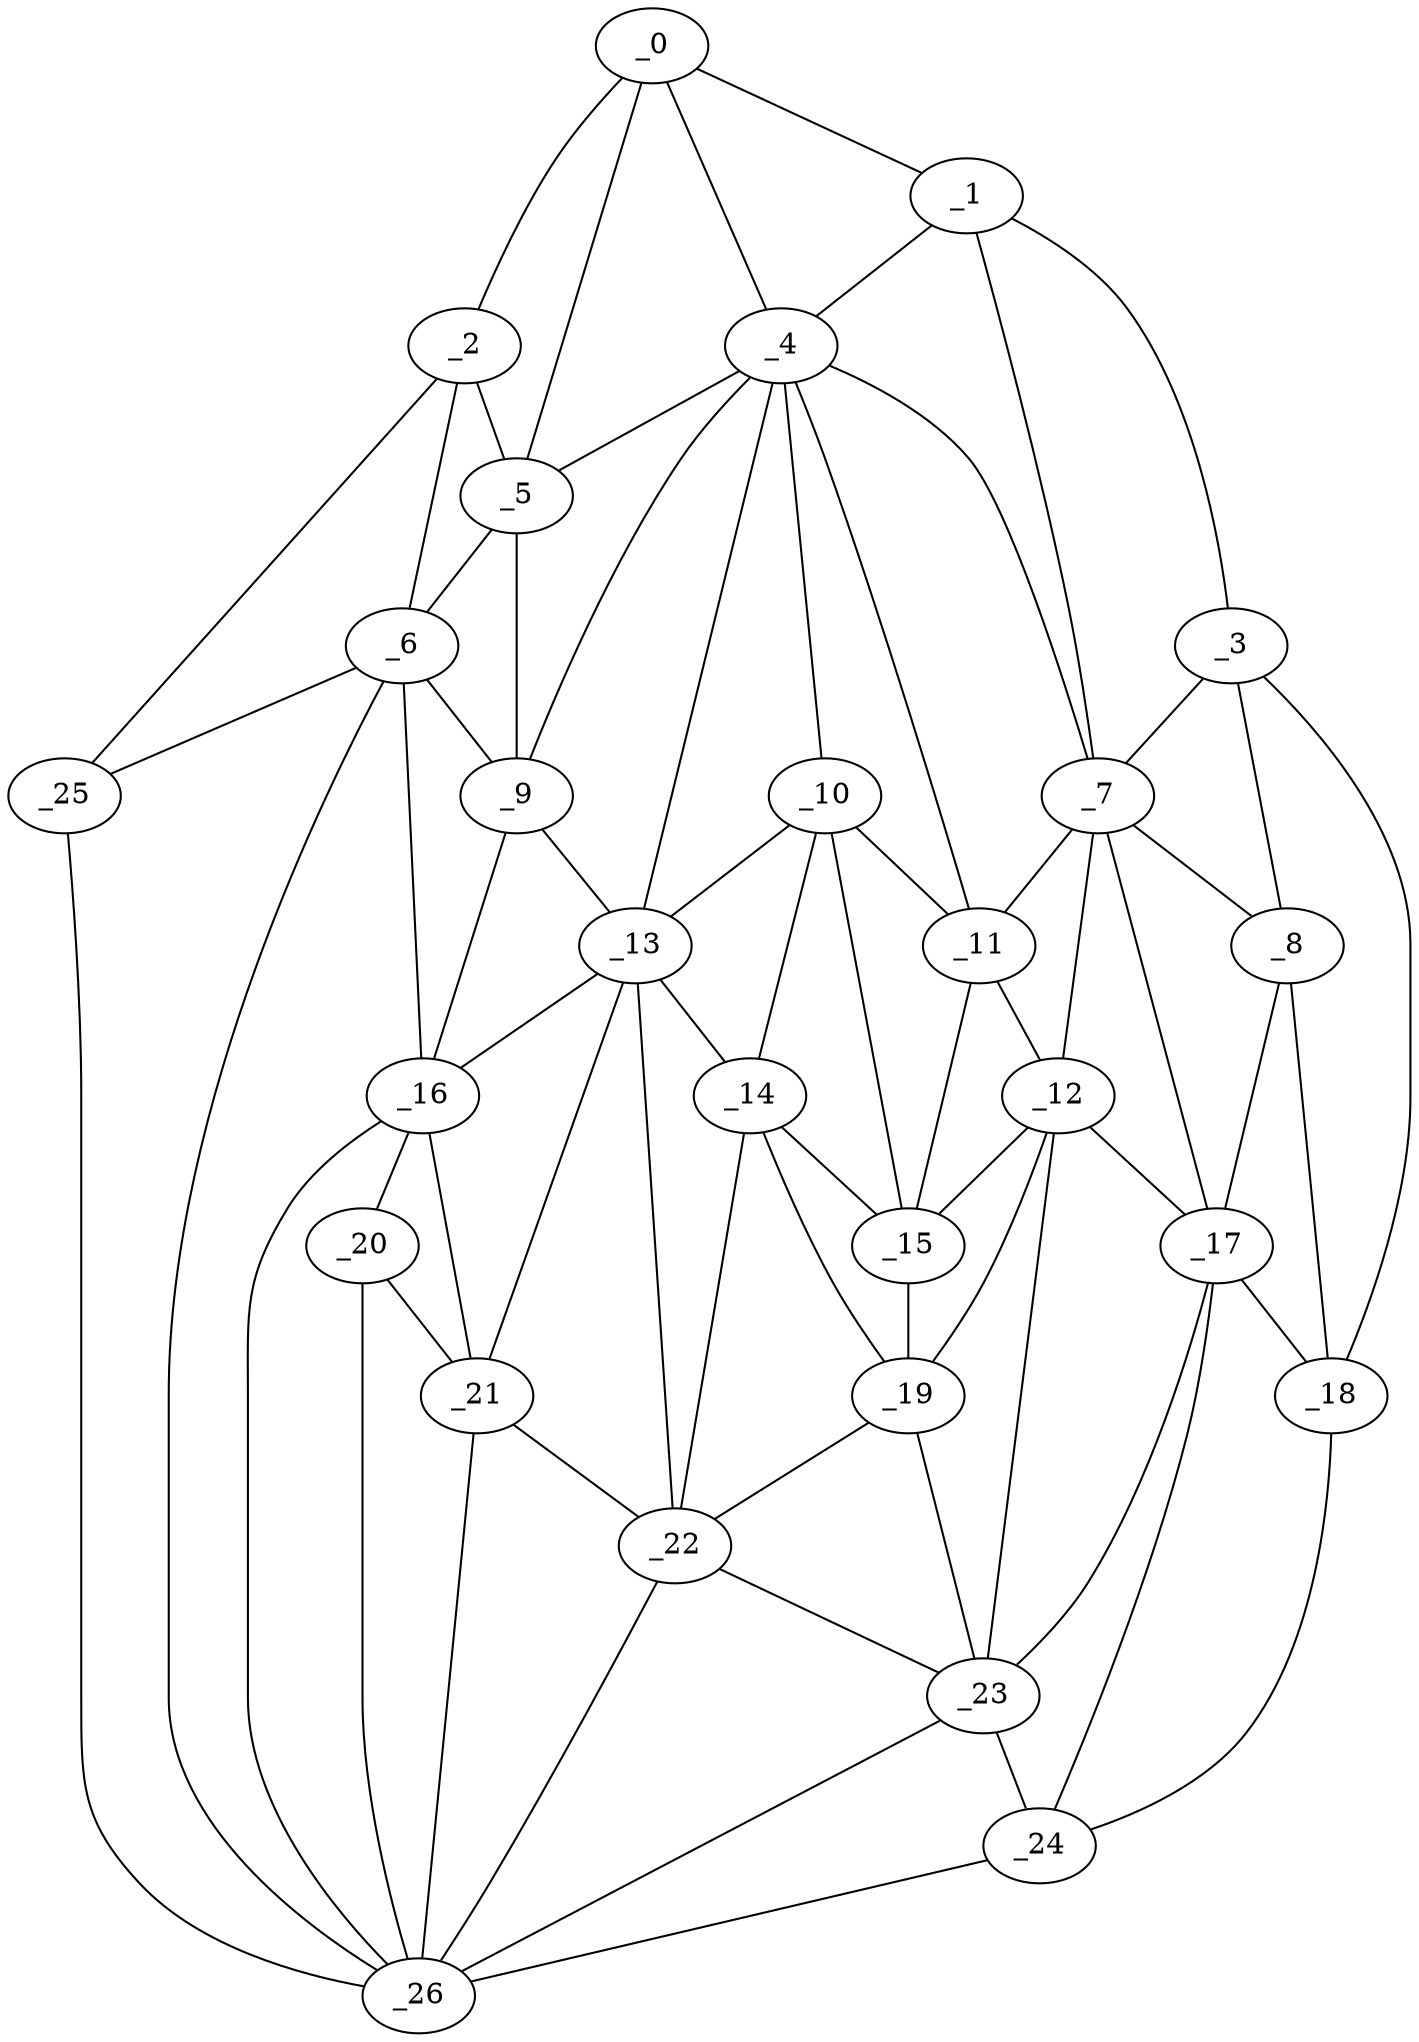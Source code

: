 graph "obj90__165.gxl" {
	_0	 [x=33,
		y=43];
	_1	 [x=33,
		y=116];
	_0 -- _1	 [valence=1];
	_2	 [x=34,
		y=7];
	_0 -- _2	 [valence=1];
	_4	 [x=46,
		y=97];
	_0 -- _4	 [valence=2];
	_5	 [x=51,
		y=51];
	_0 -- _5	 [valence=2];
	_3	 [x=36,
		y=125];
	_1 -- _3	 [valence=1];
	_1 -- _4	 [valence=2];
	_7	 [x=60,
		y=119];
	_1 -- _7	 [valence=2];
	_2 -- _5	 [valence=1];
	_6	 [x=60,
		y=50];
	_2 -- _6	 [valence=1];
	_25	 [x=99,
		y=6];
	_2 -- _25	 [valence=1];
	_3 -- _7	 [valence=1];
	_8	 [x=60,
		y=123];
	_3 -- _8	 [valence=1];
	_18	 [x=76,
		y=124];
	_3 -- _18	 [valence=1];
	_4 -- _5	 [valence=2];
	_4 -- _7	 [valence=2];
	_9	 [x=62,
		y=55];
	_4 -- _9	 [valence=1];
	_10	 [x=69,
		y=91];
	_4 -- _10	 [valence=1];
	_11	 [x=69,
		y=99];
	_4 -- _11	 [valence=2];
	_13	 [x=73,
		y=83];
	_4 -- _13	 [valence=2];
	_5 -- _6	 [valence=2];
	_5 -- _9	 [valence=2];
	_6 -- _9	 [valence=2];
	_16	 [x=75,
		y=54];
	_6 -- _16	 [valence=2];
	_6 -- _25	 [valence=2];
	_26	 [x=100,
		y=40];
	_6 -- _26	 [valence=1];
	_7 -- _8	 [valence=2];
	_7 -- _11	 [valence=2];
	_12	 [x=72,
		y=112];
	_7 -- _12	 [valence=1];
	_17	 [x=76,
		y=118];
	_7 -- _17	 [valence=1];
	_8 -- _17	 [valence=1];
	_8 -- _18	 [valence=2];
	_9 -- _13	 [valence=2];
	_9 -- _16	 [valence=2];
	_10 -- _11	 [valence=2];
	_10 -- _13	 [valence=1];
	_14	 [x=74,
		y=91];
	_10 -- _14	 [valence=1];
	_15	 [x=74,
		y=96];
	_10 -- _15	 [valence=2];
	_11 -- _12	 [valence=2];
	_11 -- _15	 [valence=1];
	_12 -- _15	 [valence=2];
	_12 -- _17	 [valence=2];
	_19	 [x=91,
		y=94];
	_12 -- _19	 [valence=2];
	_23	 [x=96,
		y=112];
	_12 -- _23	 [valence=1];
	_13 -- _14	 [valence=2];
	_13 -- _16	 [valence=2];
	_21	 [x=93,
		y=69];
	_13 -- _21	 [valence=2];
	_22	 [x=93,
		y=80];
	_13 -- _22	 [valence=2];
	_14 -- _15	 [valence=2];
	_14 -- _19	 [valence=1];
	_14 -- _22	 [valence=1];
	_15 -- _19	 [valence=2];
	_20	 [x=93,
		y=51];
	_16 -- _20	 [valence=2];
	_16 -- _21	 [valence=1];
	_16 -- _26	 [valence=1];
	_17 -- _18	 [valence=2];
	_17 -- _23	 [valence=2];
	_24	 [x=96,
		y=120];
	_17 -- _24	 [valence=2];
	_18 -- _24	 [valence=1];
	_19 -- _22	 [valence=2];
	_19 -- _23	 [valence=2];
	_20 -- _21	 [valence=2];
	_20 -- _26	 [valence=1];
	_21 -- _22	 [valence=2];
	_21 -- _26	 [valence=2];
	_22 -- _23	 [valence=1];
	_22 -- _26	 [valence=2];
	_23 -- _24	 [valence=2];
	_23 -- _26	 [valence=2];
	_24 -- _26	 [valence=1];
	_25 -- _26	 [valence=1];
}
